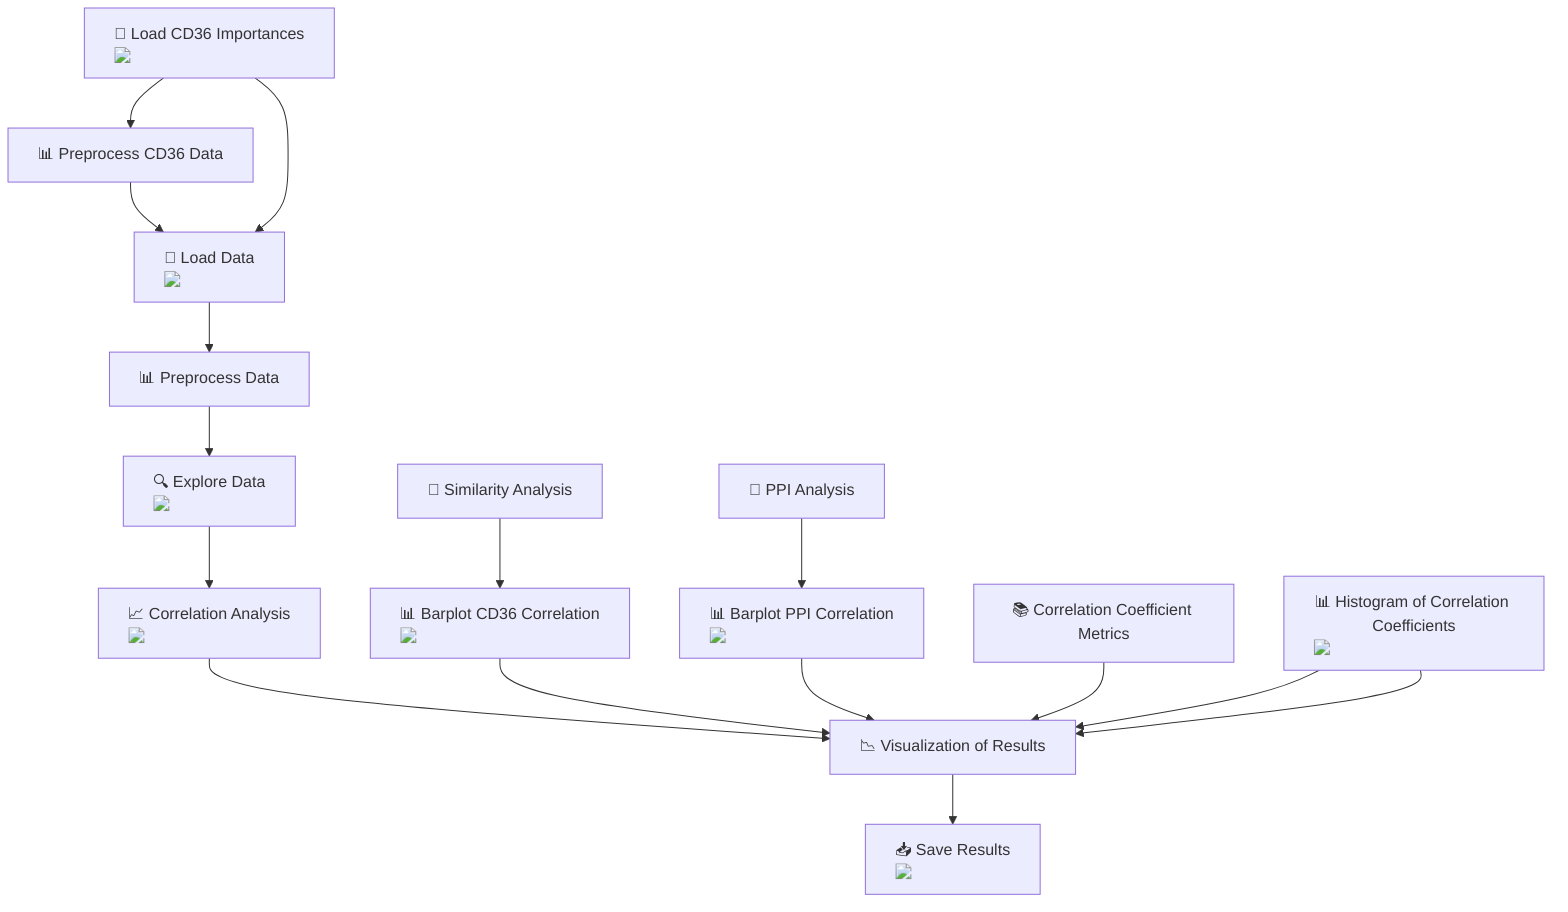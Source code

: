 flowchart TD
    A["📁 Load Data<br/><img src='file.svg' />"] --> B["📊 Preprocess Data"]
    B --> C["🔍 Explore Data<br/><img src='table.svg' />"]
    C --> D["📈 Correlation Analysis<br/><img src='scatter_plot_template.svg' />"]
    D --> E["📉 Visualization of Results"]
    E --> F["📥 Save Results<br/><img src='file.svg' />"]
    
    A1["📄 Load CD36 Importances<br/><img src='file.svg' />"] --> B1["📊 Preprocess CD36 Data"]
    B1 --> A
    A1 --> A

    D1["🔄 Similarity Analysis"] --> D2["📊 Barplot CD36 Correlation<br/><img src='barplot_template.svg' />"]
    D2 --> E

    D3["🔄 PPI Analysis"] --> D4["📊 Barplot PPI Correlation<br/><img src='barplot_template.svg' />"]
    D4 --> E

    E1["📚 Correlation Coefficient Metrics"] --> E
    E2["📊 Histogram of Correlation Coefficients<br/><img src='hist_template.svg' />"] --> E
    E2 --> E